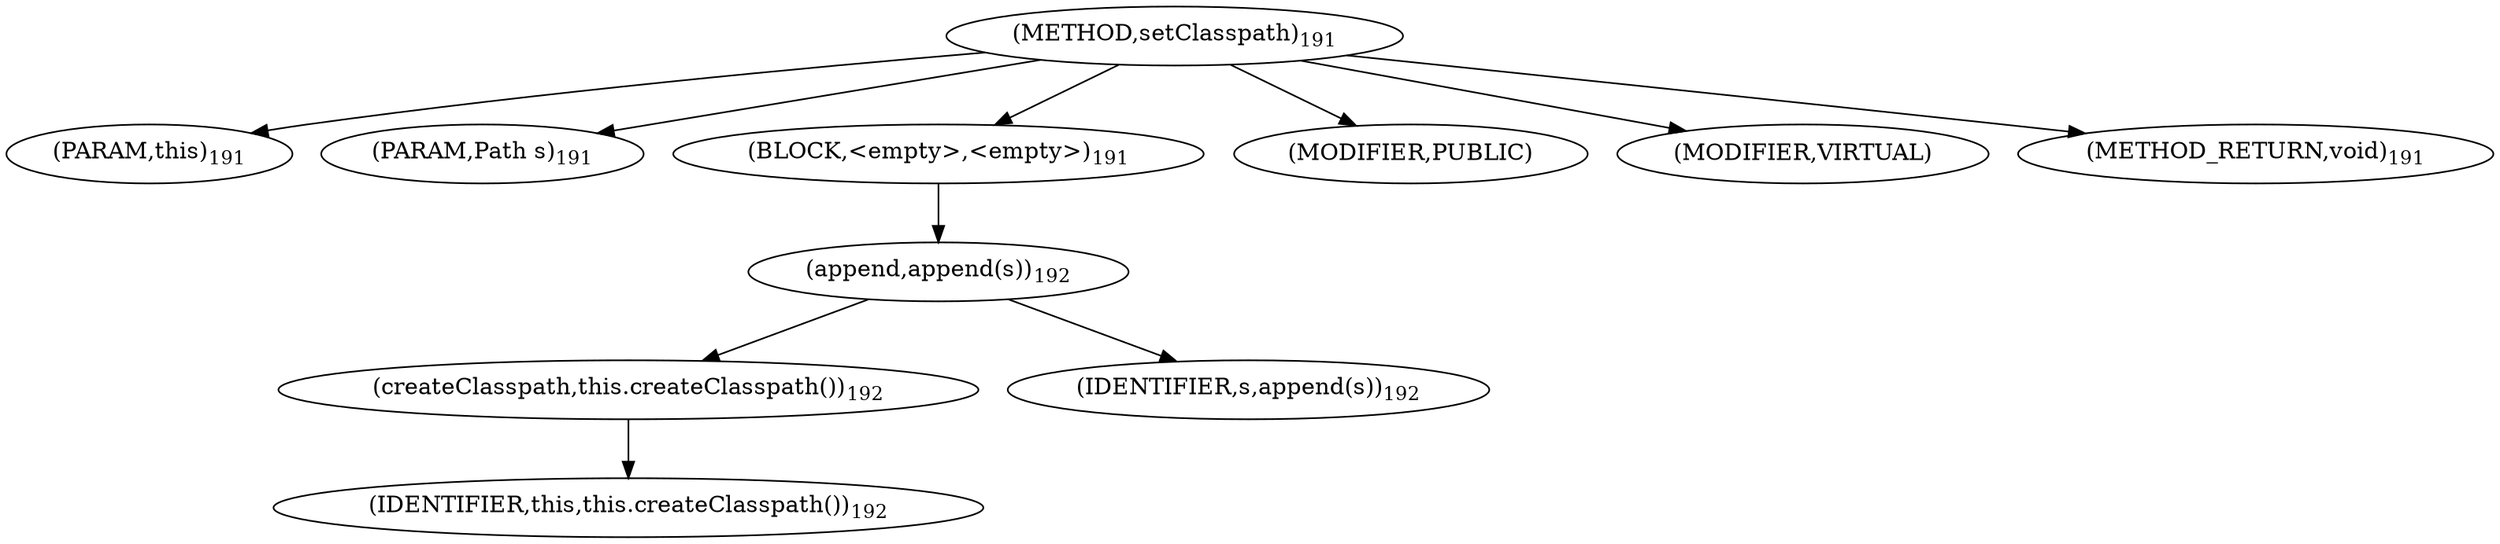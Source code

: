 digraph "setClasspath" {  
"358" [label = <(METHOD,setClasspath)<SUB>191</SUB>> ]
"17" [label = <(PARAM,this)<SUB>191</SUB>> ]
"359" [label = <(PARAM,Path s)<SUB>191</SUB>> ]
"360" [label = <(BLOCK,&lt;empty&gt;,&lt;empty&gt;)<SUB>191</SUB>> ]
"361" [label = <(append,append(s))<SUB>192</SUB>> ]
"362" [label = <(createClasspath,this.createClasspath())<SUB>192</SUB>> ]
"16" [label = <(IDENTIFIER,this,this.createClasspath())<SUB>192</SUB>> ]
"363" [label = <(IDENTIFIER,s,append(s))<SUB>192</SUB>> ]
"364" [label = <(MODIFIER,PUBLIC)> ]
"365" [label = <(MODIFIER,VIRTUAL)> ]
"366" [label = <(METHOD_RETURN,void)<SUB>191</SUB>> ]
  "358" -> "17" 
  "358" -> "359" 
  "358" -> "360" 
  "358" -> "364" 
  "358" -> "365" 
  "358" -> "366" 
  "360" -> "361" 
  "361" -> "362" 
  "361" -> "363" 
  "362" -> "16" 
}

